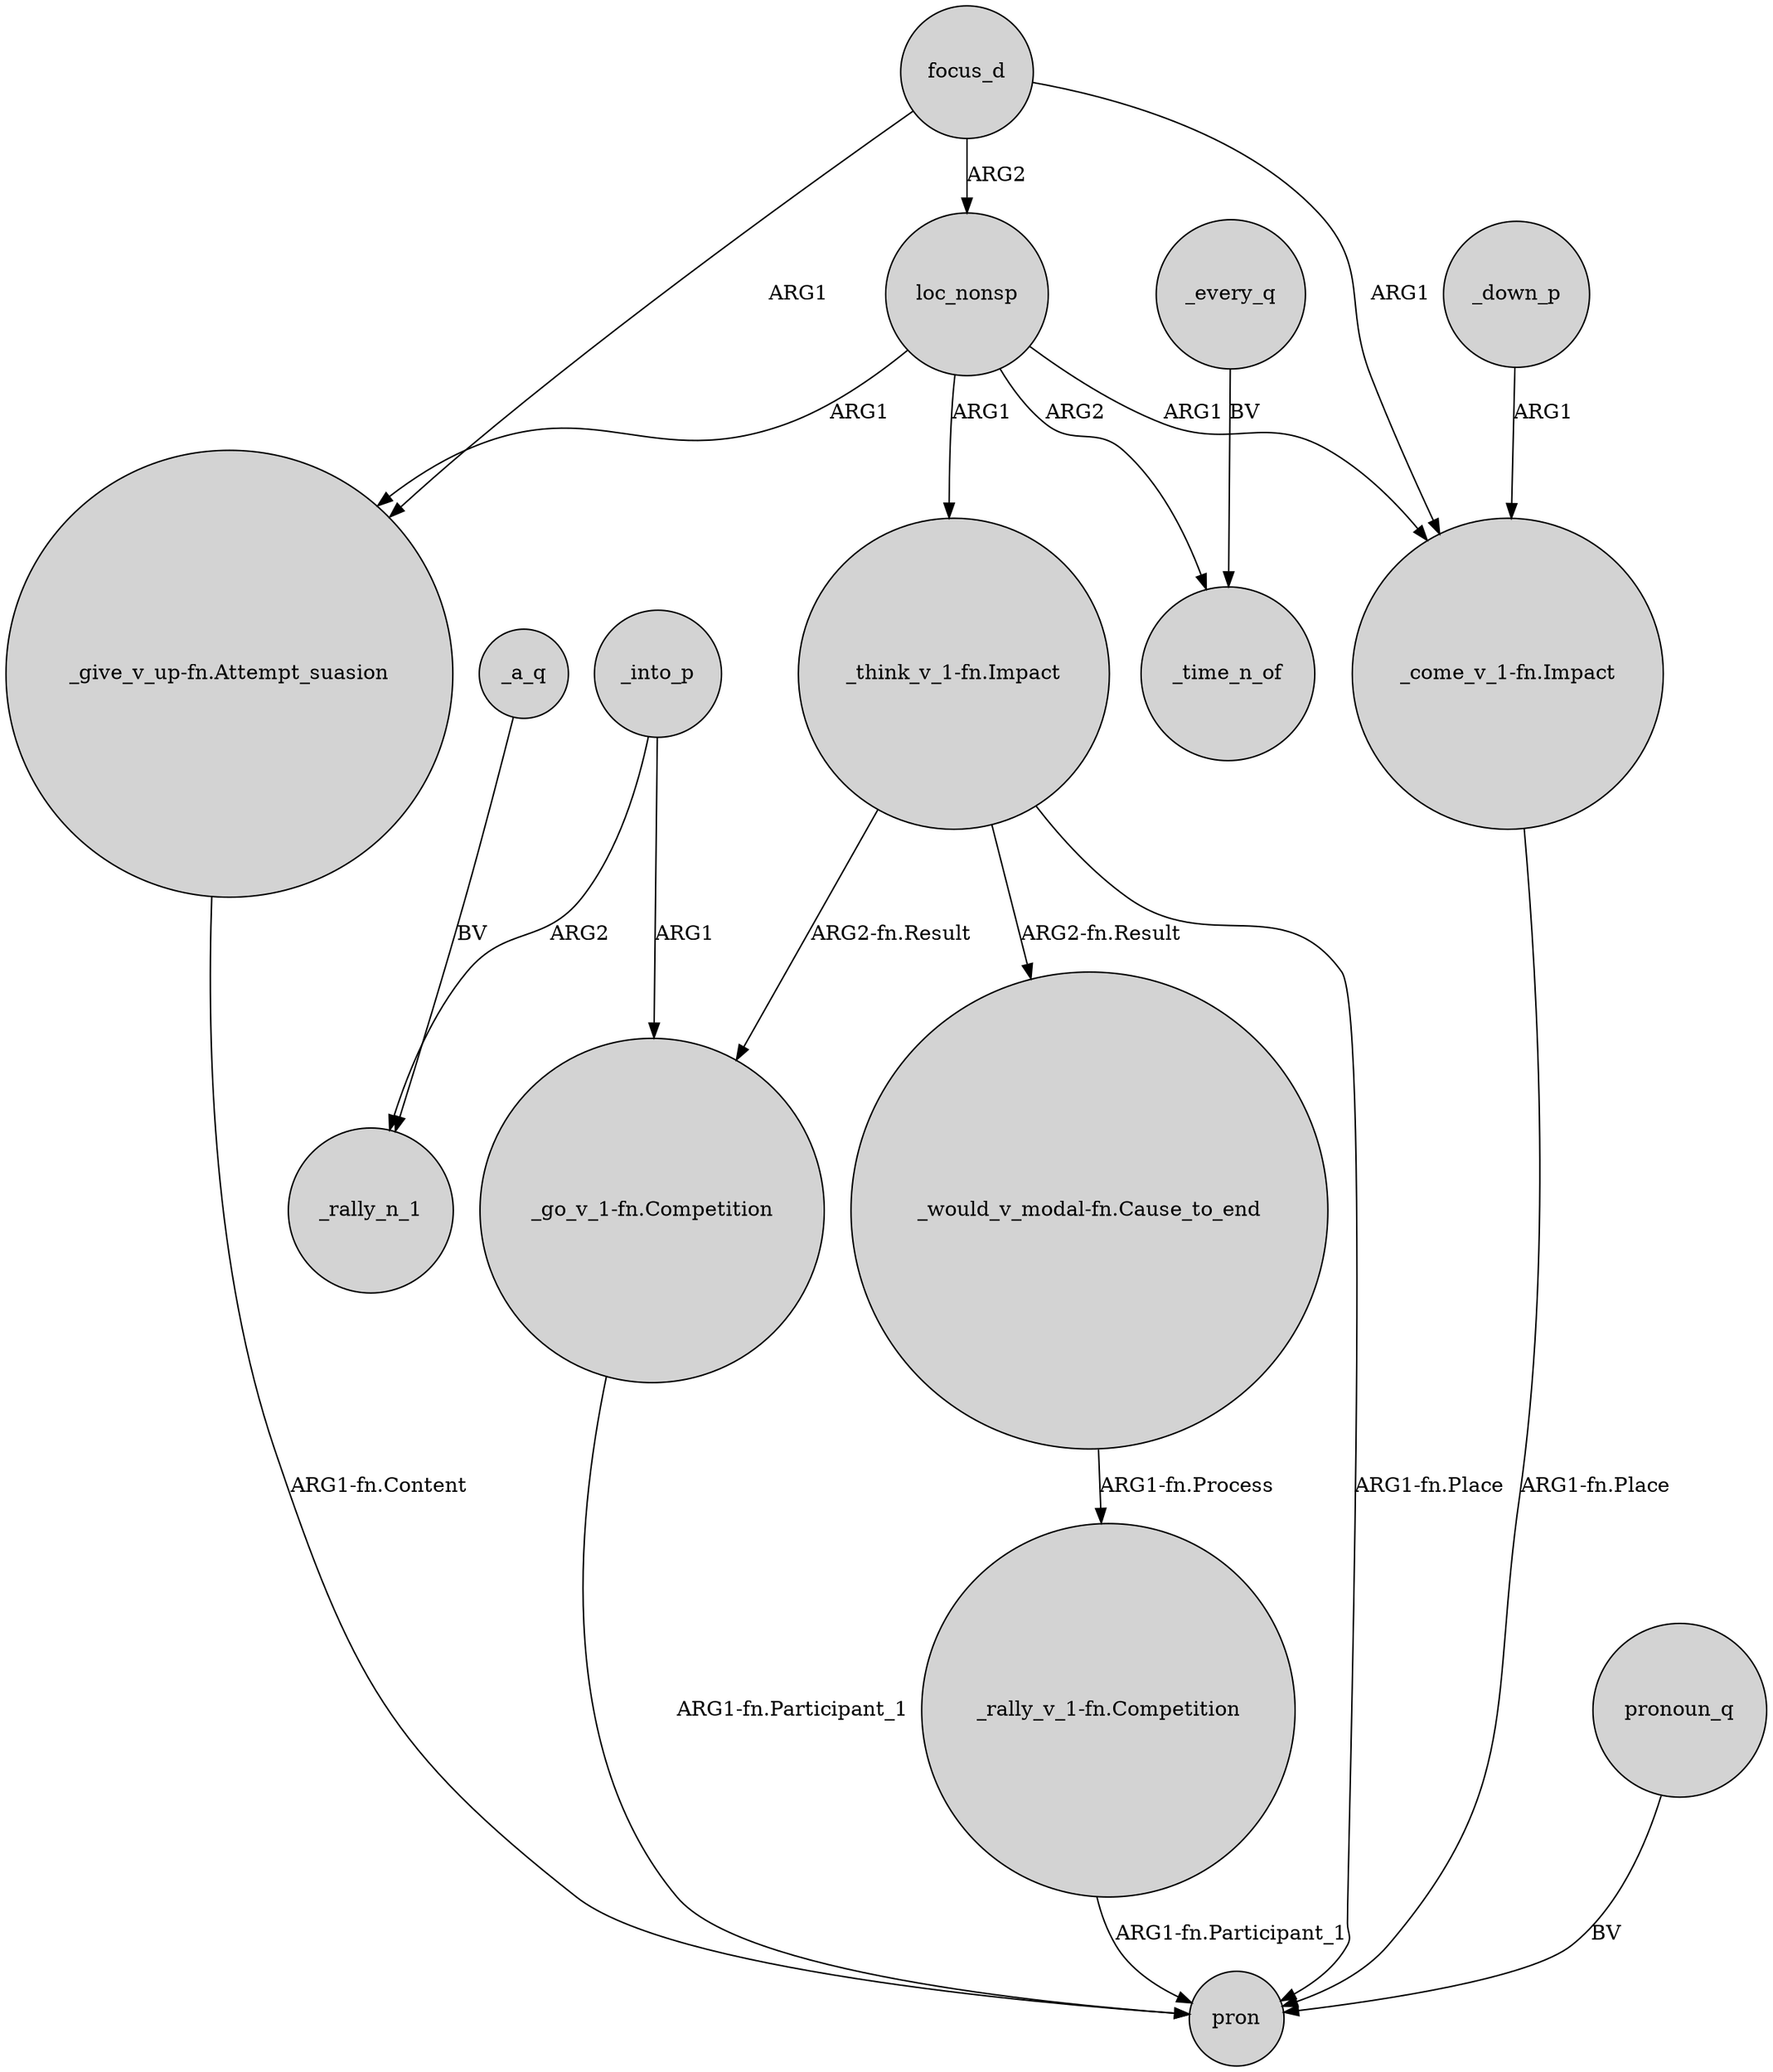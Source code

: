 digraph {
	node [shape=circle style=filled]
	_into_p -> "_go_v_1-fn.Competition" [label=ARG1]
	"_would_v_modal-fn.Cause_to_end" -> "_rally_v_1-fn.Competition" [label="ARG1-fn.Process"]
	"_give_v_up-fn.Attempt_suasion" -> pron [label="ARG1-fn.Content"]
	focus_d -> "_come_v_1-fn.Impact" [label=ARG1]
	focus_d -> loc_nonsp [label=ARG2]
	"_rally_v_1-fn.Competition" -> pron [label="ARG1-fn.Participant_1"]
	loc_nonsp -> "_think_v_1-fn.Impact" [label=ARG1]
	_a_q -> _rally_n_1 [label=BV]
	pronoun_q -> pron [label=BV]
	loc_nonsp -> "_come_v_1-fn.Impact" [label=ARG1]
	"_think_v_1-fn.Impact" -> "_go_v_1-fn.Competition" [label="ARG2-fn.Result"]
	"_think_v_1-fn.Impact" -> pron [label="ARG1-fn.Place"]
	"_come_v_1-fn.Impact" -> pron [label="ARG1-fn.Place"]
	_down_p -> "_come_v_1-fn.Impact" [label=ARG1]
	_into_p -> _rally_n_1 [label=ARG2]
	_every_q -> _time_n_of [label=BV]
	loc_nonsp -> _time_n_of [label=ARG2]
	"_go_v_1-fn.Competition" -> pron [label="ARG1-fn.Participant_1"]
	loc_nonsp -> "_give_v_up-fn.Attempt_suasion" [label=ARG1]
	"_think_v_1-fn.Impact" -> "_would_v_modal-fn.Cause_to_end" [label="ARG2-fn.Result"]
	focus_d -> "_give_v_up-fn.Attempt_suasion" [label=ARG1]
}

